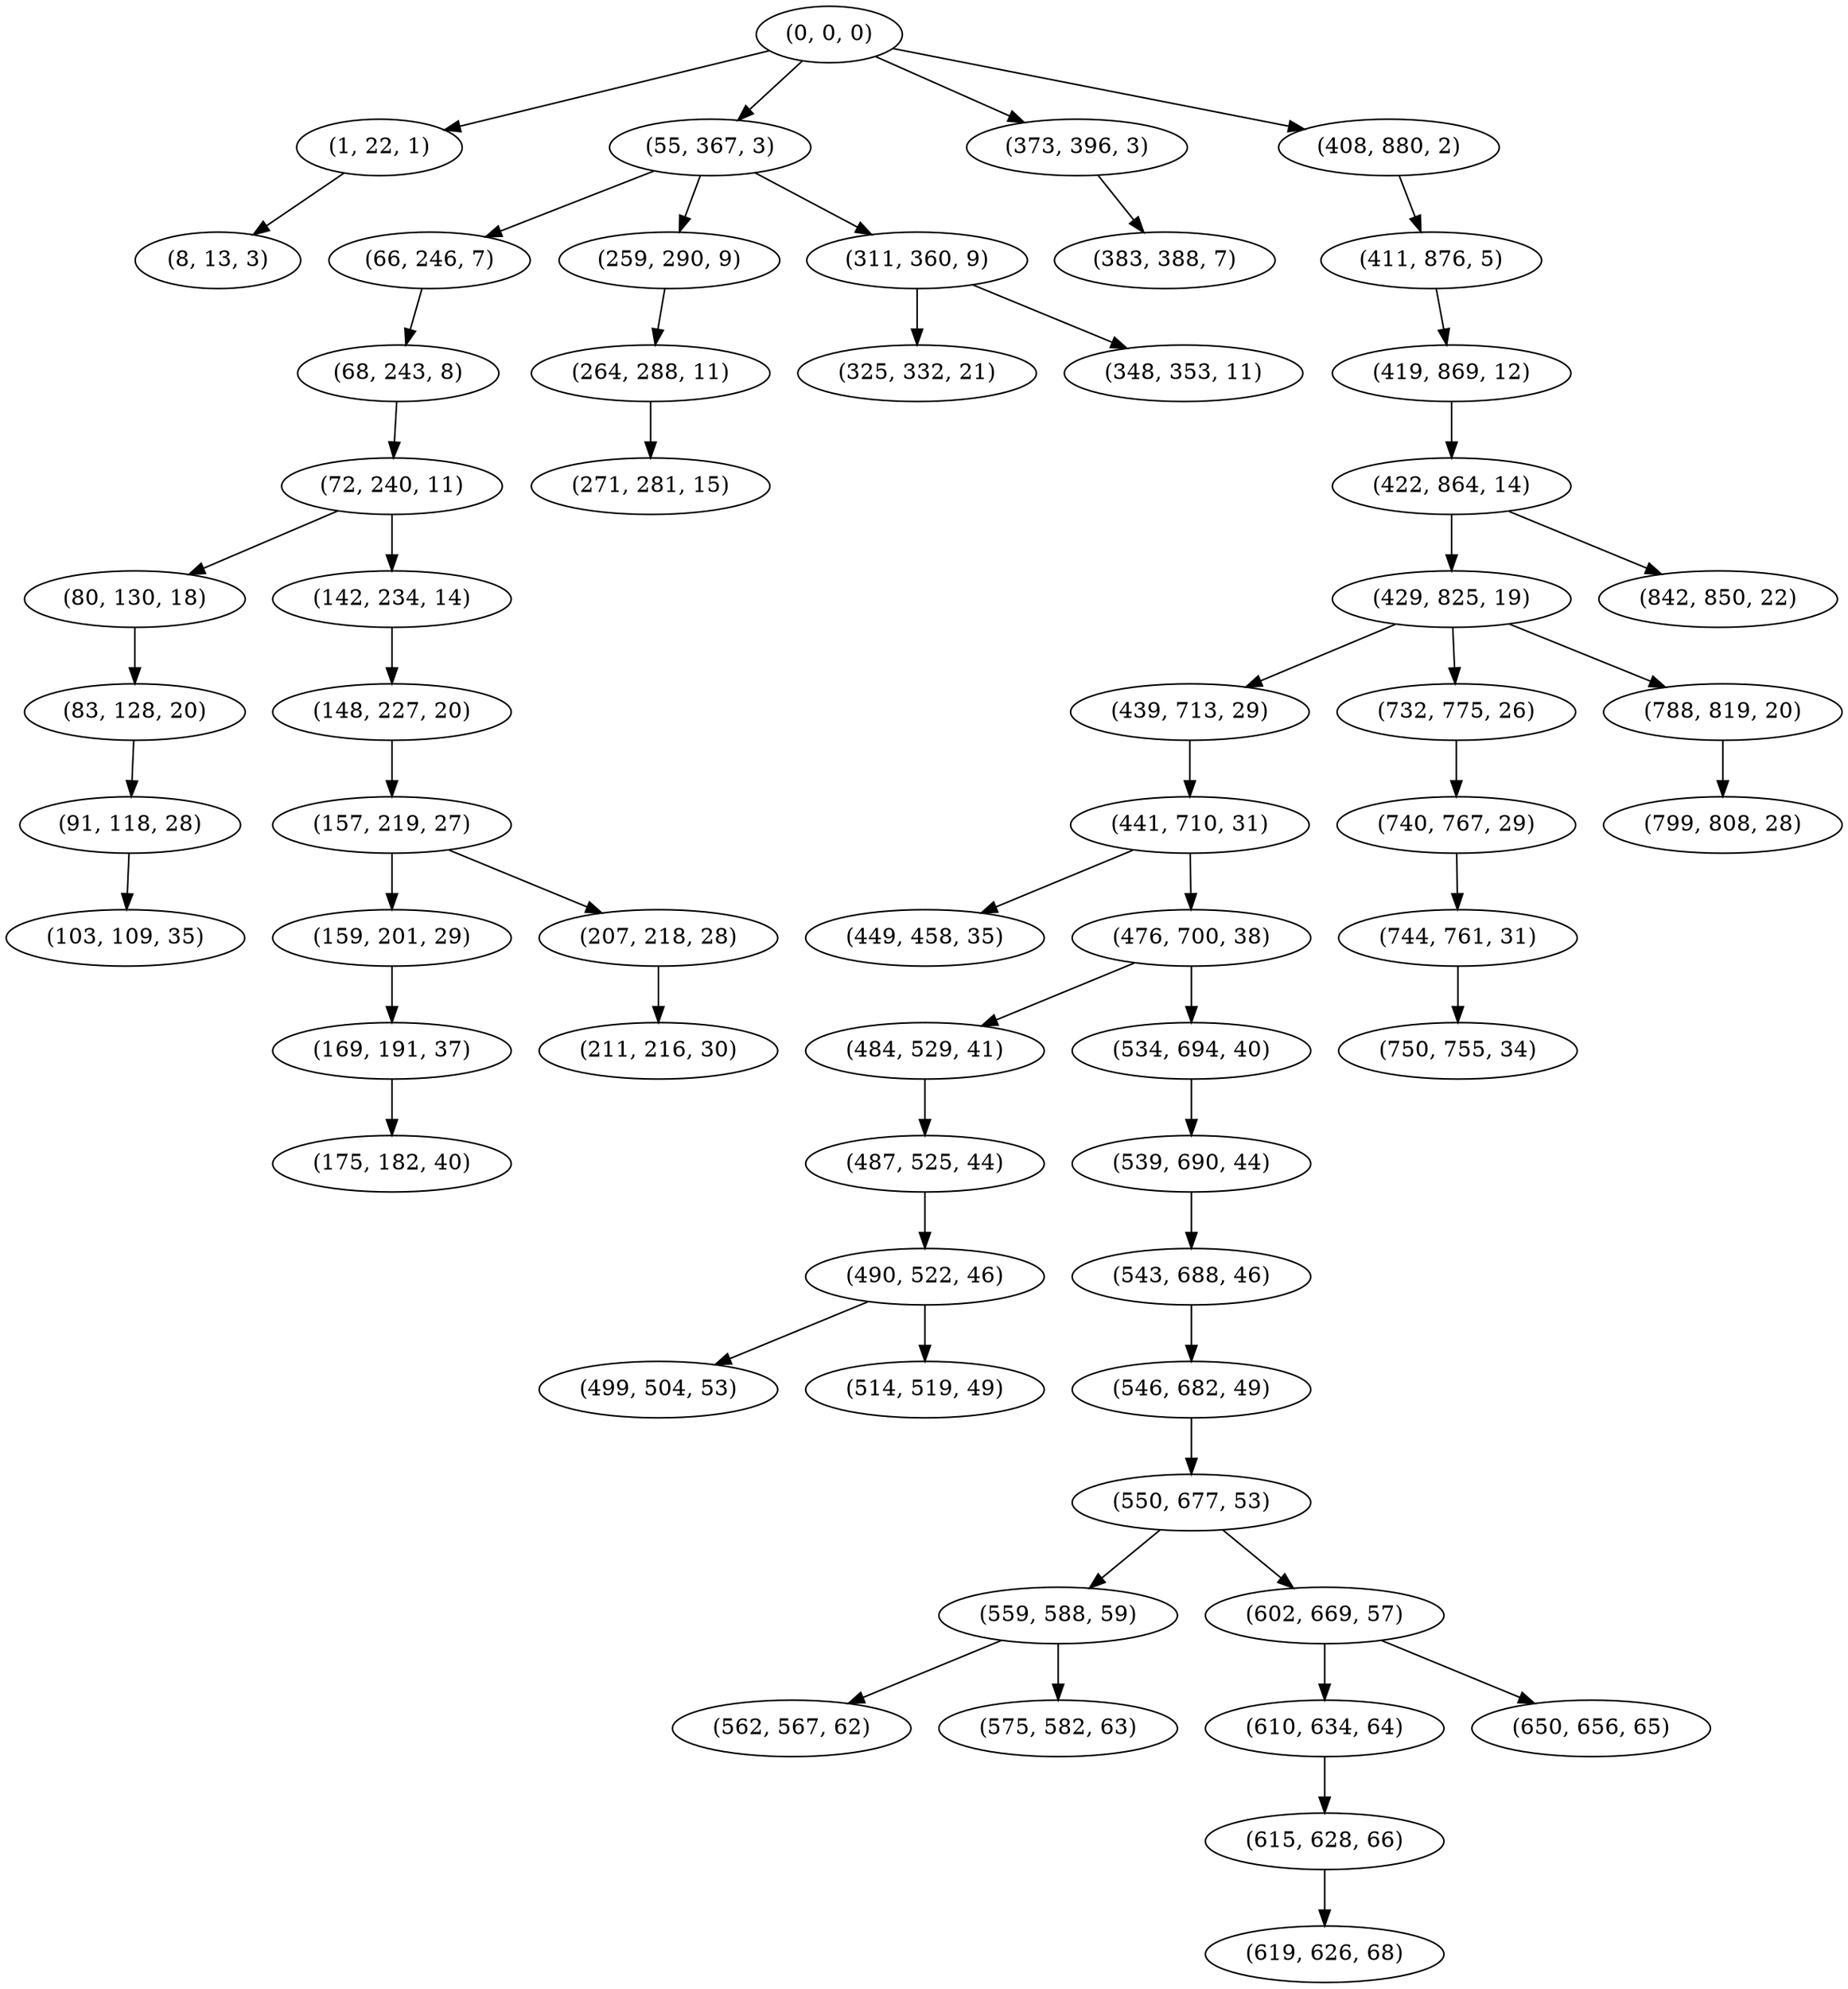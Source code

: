 digraph tree {
    "(0, 0, 0)";
    "(1, 22, 1)";
    "(8, 13, 3)";
    "(55, 367, 3)";
    "(66, 246, 7)";
    "(68, 243, 8)";
    "(72, 240, 11)";
    "(80, 130, 18)";
    "(83, 128, 20)";
    "(91, 118, 28)";
    "(103, 109, 35)";
    "(142, 234, 14)";
    "(148, 227, 20)";
    "(157, 219, 27)";
    "(159, 201, 29)";
    "(169, 191, 37)";
    "(175, 182, 40)";
    "(207, 218, 28)";
    "(211, 216, 30)";
    "(259, 290, 9)";
    "(264, 288, 11)";
    "(271, 281, 15)";
    "(311, 360, 9)";
    "(325, 332, 21)";
    "(348, 353, 11)";
    "(373, 396, 3)";
    "(383, 388, 7)";
    "(408, 880, 2)";
    "(411, 876, 5)";
    "(419, 869, 12)";
    "(422, 864, 14)";
    "(429, 825, 19)";
    "(439, 713, 29)";
    "(441, 710, 31)";
    "(449, 458, 35)";
    "(476, 700, 38)";
    "(484, 529, 41)";
    "(487, 525, 44)";
    "(490, 522, 46)";
    "(499, 504, 53)";
    "(514, 519, 49)";
    "(534, 694, 40)";
    "(539, 690, 44)";
    "(543, 688, 46)";
    "(546, 682, 49)";
    "(550, 677, 53)";
    "(559, 588, 59)";
    "(562, 567, 62)";
    "(575, 582, 63)";
    "(602, 669, 57)";
    "(610, 634, 64)";
    "(615, 628, 66)";
    "(619, 626, 68)";
    "(650, 656, 65)";
    "(732, 775, 26)";
    "(740, 767, 29)";
    "(744, 761, 31)";
    "(750, 755, 34)";
    "(788, 819, 20)";
    "(799, 808, 28)";
    "(842, 850, 22)";
    "(0, 0, 0)" -> "(1, 22, 1)";
    "(0, 0, 0)" -> "(55, 367, 3)";
    "(0, 0, 0)" -> "(373, 396, 3)";
    "(0, 0, 0)" -> "(408, 880, 2)";
    "(1, 22, 1)" -> "(8, 13, 3)";
    "(55, 367, 3)" -> "(66, 246, 7)";
    "(55, 367, 3)" -> "(259, 290, 9)";
    "(55, 367, 3)" -> "(311, 360, 9)";
    "(66, 246, 7)" -> "(68, 243, 8)";
    "(68, 243, 8)" -> "(72, 240, 11)";
    "(72, 240, 11)" -> "(80, 130, 18)";
    "(72, 240, 11)" -> "(142, 234, 14)";
    "(80, 130, 18)" -> "(83, 128, 20)";
    "(83, 128, 20)" -> "(91, 118, 28)";
    "(91, 118, 28)" -> "(103, 109, 35)";
    "(142, 234, 14)" -> "(148, 227, 20)";
    "(148, 227, 20)" -> "(157, 219, 27)";
    "(157, 219, 27)" -> "(159, 201, 29)";
    "(157, 219, 27)" -> "(207, 218, 28)";
    "(159, 201, 29)" -> "(169, 191, 37)";
    "(169, 191, 37)" -> "(175, 182, 40)";
    "(207, 218, 28)" -> "(211, 216, 30)";
    "(259, 290, 9)" -> "(264, 288, 11)";
    "(264, 288, 11)" -> "(271, 281, 15)";
    "(311, 360, 9)" -> "(325, 332, 21)";
    "(311, 360, 9)" -> "(348, 353, 11)";
    "(373, 396, 3)" -> "(383, 388, 7)";
    "(408, 880, 2)" -> "(411, 876, 5)";
    "(411, 876, 5)" -> "(419, 869, 12)";
    "(419, 869, 12)" -> "(422, 864, 14)";
    "(422, 864, 14)" -> "(429, 825, 19)";
    "(422, 864, 14)" -> "(842, 850, 22)";
    "(429, 825, 19)" -> "(439, 713, 29)";
    "(429, 825, 19)" -> "(732, 775, 26)";
    "(429, 825, 19)" -> "(788, 819, 20)";
    "(439, 713, 29)" -> "(441, 710, 31)";
    "(441, 710, 31)" -> "(449, 458, 35)";
    "(441, 710, 31)" -> "(476, 700, 38)";
    "(476, 700, 38)" -> "(484, 529, 41)";
    "(476, 700, 38)" -> "(534, 694, 40)";
    "(484, 529, 41)" -> "(487, 525, 44)";
    "(487, 525, 44)" -> "(490, 522, 46)";
    "(490, 522, 46)" -> "(499, 504, 53)";
    "(490, 522, 46)" -> "(514, 519, 49)";
    "(534, 694, 40)" -> "(539, 690, 44)";
    "(539, 690, 44)" -> "(543, 688, 46)";
    "(543, 688, 46)" -> "(546, 682, 49)";
    "(546, 682, 49)" -> "(550, 677, 53)";
    "(550, 677, 53)" -> "(559, 588, 59)";
    "(550, 677, 53)" -> "(602, 669, 57)";
    "(559, 588, 59)" -> "(562, 567, 62)";
    "(559, 588, 59)" -> "(575, 582, 63)";
    "(602, 669, 57)" -> "(610, 634, 64)";
    "(602, 669, 57)" -> "(650, 656, 65)";
    "(610, 634, 64)" -> "(615, 628, 66)";
    "(615, 628, 66)" -> "(619, 626, 68)";
    "(732, 775, 26)" -> "(740, 767, 29)";
    "(740, 767, 29)" -> "(744, 761, 31)";
    "(744, 761, 31)" -> "(750, 755, 34)";
    "(788, 819, 20)" -> "(799, 808, 28)";
}
